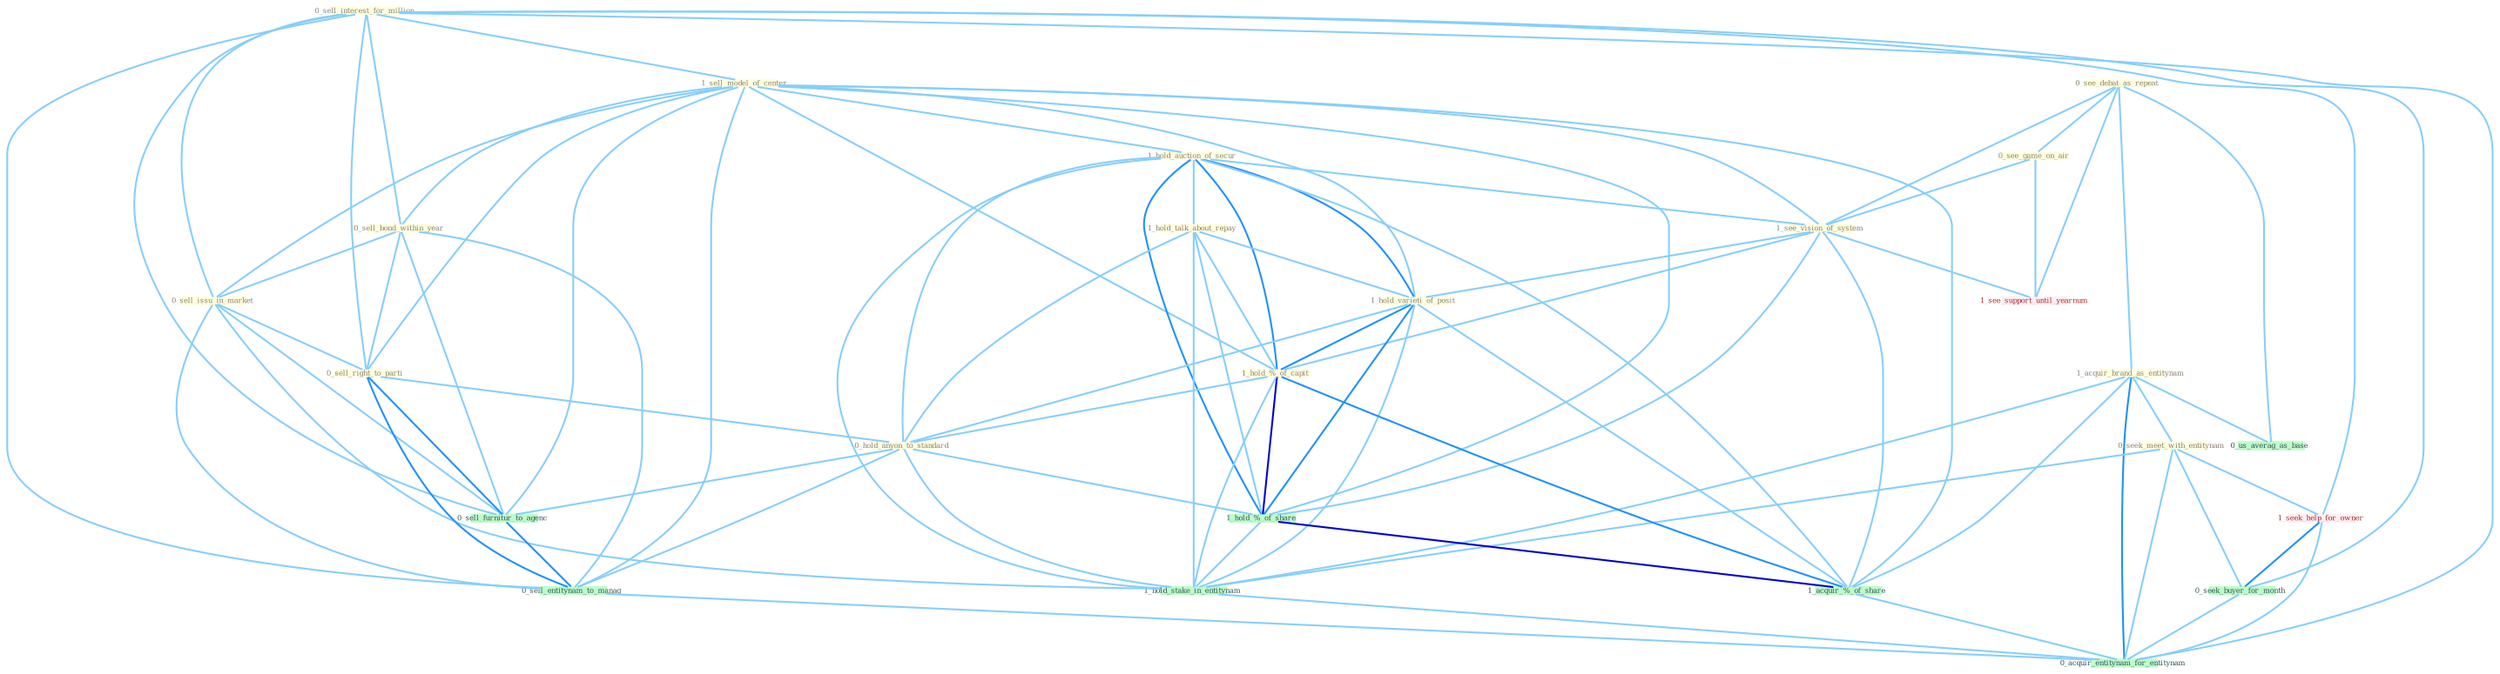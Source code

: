 Graph G{ 
    node
    [shape=polygon,style=filled,width=.5,height=.06,color="#BDFCC9",fixedsize=true,fontsize=4,
    fontcolor="#2f4f4f"];
    {node
    [color="#ffffe0", fontcolor="#8b7d6b"] "0_sell_interest_for_million " "1_sell_model_of_center " "0_sell_bond_within_year " "0_see_debat_as_repeat " "1_hold_auction_of_secur " "0_sell_issu_in_market " "0_see_game_on_air " "1_see_vision_of_system " "1_hold_talk_about_repay " "1_hold_varieti_of_posit " "1_acquir_brand_as_entitynam " "0_seek_meet_with_entitynam " "1_hold_%_of_capit " "0_sell_right_to_parti " "0_hold_anyon_to_standard "}
{node [color="#fff0f5", fontcolor="#b22222"] "1_seek_help_for_owner " "1_see_support_until_yearnum "}
edge [color="#B0E2FF"];

	"0_sell_interest_for_million " -- "1_sell_model_of_center " [w="1", color="#87cefa" ];
	"0_sell_interest_for_million " -- "0_sell_bond_within_year " [w="1", color="#87cefa" ];
	"0_sell_interest_for_million " -- "0_sell_issu_in_market " [w="1", color="#87cefa" ];
	"0_sell_interest_for_million " -- "0_sell_right_to_parti " [w="1", color="#87cefa" ];
	"0_sell_interest_for_million " -- "1_seek_help_for_owner " [w="1", color="#87cefa" ];
	"0_sell_interest_for_million " -- "0_seek_buyer_for_month " [w="1", color="#87cefa" ];
	"0_sell_interest_for_million " -- "0_sell_furnitur_to_agenc " [w="1", color="#87cefa" ];
	"0_sell_interest_for_million " -- "0_sell_entitynam_to_manag " [w="1", color="#87cefa" ];
	"0_sell_interest_for_million " -- "0_acquir_entitynam_for_entitynam " [w="1", color="#87cefa" ];
	"1_sell_model_of_center " -- "0_sell_bond_within_year " [w="1", color="#87cefa" ];
	"1_sell_model_of_center " -- "1_hold_auction_of_secur " [w="1", color="#87cefa" ];
	"1_sell_model_of_center " -- "0_sell_issu_in_market " [w="1", color="#87cefa" ];
	"1_sell_model_of_center " -- "1_see_vision_of_system " [w="1", color="#87cefa" ];
	"1_sell_model_of_center " -- "1_hold_varieti_of_posit " [w="1", color="#87cefa" ];
	"1_sell_model_of_center " -- "1_hold_%_of_capit " [w="1", color="#87cefa" ];
	"1_sell_model_of_center " -- "0_sell_right_to_parti " [w="1", color="#87cefa" ];
	"1_sell_model_of_center " -- "1_hold_%_of_share " [w="1", color="#87cefa" ];
	"1_sell_model_of_center " -- "1_acquir_%_of_share " [w="1", color="#87cefa" ];
	"1_sell_model_of_center " -- "0_sell_furnitur_to_agenc " [w="1", color="#87cefa" ];
	"1_sell_model_of_center " -- "0_sell_entitynam_to_manag " [w="1", color="#87cefa" ];
	"0_sell_bond_within_year " -- "0_sell_issu_in_market " [w="1", color="#87cefa" ];
	"0_sell_bond_within_year " -- "0_sell_right_to_parti " [w="1", color="#87cefa" ];
	"0_sell_bond_within_year " -- "0_sell_furnitur_to_agenc " [w="1", color="#87cefa" ];
	"0_sell_bond_within_year " -- "0_sell_entitynam_to_manag " [w="1", color="#87cefa" ];
	"0_see_debat_as_repeat " -- "0_see_game_on_air " [w="1", color="#87cefa" ];
	"0_see_debat_as_repeat " -- "1_see_vision_of_system " [w="1", color="#87cefa" ];
	"0_see_debat_as_repeat " -- "1_acquir_brand_as_entitynam " [w="1", color="#87cefa" ];
	"0_see_debat_as_repeat " -- "1_see_support_until_yearnum " [w="1", color="#87cefa" ];
	"0_see_debat_as_repeat " -- "0_us_averag_as_base " [w="1", color="#87cefa" ];
	"1_hold_auction_of_secur " -- "1_see_vision_of_system " [w="1", color="#87cefa" ];
	"1_hold_auction_of_secur " -- "1_hold_talk_about_repay " [w="1", color="#87cefa" ];
	"1_hold_auction_of_secur " -- "1_hold_varieti_of_posit " [w="2", color="#1e90ff" , len=0.8];
	"1_hold_auction_of_secur " -- "1_hold_%_of_capit " [w="2", color="#1e90ff" , len=0.8];
	"1_hold_auction_of_secur " -- "0_hold_anyon_to_standard " [w="1", color="#87cefa" ];
	"1_hold_auction_of_secur " -- "1_hold_%_of_share " [w="2", color="#1e90ff" , len=0.8];
	"1_hold_auction_of_secur " -- "1_hold_stake_in_entitynam " [w="1", color="#87cefa" ];
	"1_hold_auction_of_secur " -- "1_acquir_%_of_share " [w="1", color="#87cefa" ];
	"0_sell_issu_in_market " -- "0_sell_right_to_parti " [w="1", color="#87cefa" ];
	"0_sell_issu_in_market " -- "1_hold_stake_in_entitynam " [w="1", color="#87cefa" ];
	"0_sell_issu_in_market " -- "0_sell_furnitur_to_agenc " [w="1", color="#87cefa" ];
	"0_sell_issu_in_market " -- "0_sell_entitynam_to_manag " [w="1", color="#87cefa" ];
	"0_see_game_on_air " -- "1_see_vision_of_system " [w="1", color="#87cefa" ];
	"0_see_game_on_air " -- "1_see_support_until_yearnum " [w="1", color="#87cefa" ];
	"1_see_vision_of_system " -- "1_hold_varieti_of_posit " [w="1", color="#87cefa" ];
	"1_see_vision_of_system " -- "1_hold_%_of_capit " [w="1", color="#87cefa" ];
	"1_see_vision_of_system " -- "1_hold_%_of_share " [w="1", color="#87cefa" ];
	"1_see_vision_of_system " -- "1_acquir_%_of_share " [w="1", color="#87cefa" ];
	"1_see_vision_of_system " -- "1_see_support_until_yearnum " [w="1", color="#87cefa" ];
	"1_hold_talk_about_repay " -- "1_hold_varieti_of_posit " [w="1", color="#87cefa" ];
	"1_hold_talk_about_repay " -- "1_hold_%_of_capit " [w="1", color="#87cefa" ];
	"1_hold_talk_about_repay " -- "0_hold_anyon_to_standard " [w="1", color="#87cefa" ];
	"1_hold_talk_about_repay " -- "1_hold_%_of_share " [w="1", color="#87cefa" ];
	"1_hold_talk_about_repay " -- "1_hold_stake_in_entitynam " [w="1", color="#87cefa" ];
	"1_hold_varieti_of_posit " -- "1_hold_%_of_capit " [w="2", color="#1e90ff" , len=0.8];
	"1_hold_varieti_of_posit " -- "0_hold_anyon_to_standard " [w="1", color="#87cefa" ];
	"1_hold_varieti_of_posit " -- "1_hold_%_of_share " [w="2", color="#1e90ff" , len=0.8];
	"1_hold_varieti_of_posit " -- "1_hold_stake_in_entitynam " [w="1", color="#87cefa" ];
	"1_hold_varieti_of_posit " -- "1_acquir_%_of_share " [w="1", color="#87cefa" ];
	"1_acquir_brand_as_entitynam " -- "0_seek_meet_with_entitynam " [w="1", color="#87cefa" ];
	"1_acquir_brand_as_entitynam " -- "1_hold_stake_in_entitynam " [w="1", color="#87cefa" ];
	"1_acquir_brand_as_entitynam " -- "1_acquir_%_of_share " [w="1", color="#87cefa" ];
	"1_acquir_brand_as_entitynam " -- "0_us_averag_as_base " [w="1", color="#87cefa" ];
	"1_acquir_brand_as_entitynam " -- "0_acquir_entitynam_for_entitynam " [w="2", color="#1e90ff" , len=0.8];
	"0_seek_meet_with_entitynam " -- "1_hold_stake_in_entitynam " [w="1", color="#87cefa" ];
	"0_seek_meet_with_entitynam " -- "1_seek_help_for_owner " [w="1", color="#87cefa" ];
	"0_seek_meet_with_entitynam " -- "0_seek_buyer_for_month " [w="1", color="#87cefa" ];
	"0_seek_meet_with_entitynam " -- "0_acquir_entitynam_for_entitynam " [w="1", color="#87cefa" ];
	"1_hold_%_of_capit " -- "0_hold_anyon_to_standard " [w="1", color="#87cefa" ];
	"1_hold_%_of_capit " -- "1_hold_%_of_share " [w="3", color="#0000cd" , len=0.6];
	"1_hold_%_of_capit " -- "1_hold_stake_in_entitynam " [w="1", color="#87cefa" ];
	"1_hold_%_of_capit " -- "1_acquir_%_of_share " [w="2", color="#1e90ff" , len=0.8];
	"0_sell_right_to_parti " -- "0_hold_anyon_to_standard " [w="1", color="#87cefa" ];
	"0_sell_right_to_parti " -- "0_sell_furnitur_to_agenc " [w="2", color="#1e90ff" , len=0.8];
	"0_sell_right_to_parti " -- "0_sell_entitynam_to_manag " [w="2", color="#1e90ff" , len=0.8];
	"0_hold_anyon_to_standard " -- "1_hold_%_of_share " [w="1", color="#87cefa" ];
	"0_hold_anyon_to_standard " -- "1_hold_stake_in_entitynam " [w="1", color="#87cefa" ];
	"0_hold_anyon_to_standard " -- "0_sell_furnitur_to_agenc " [w="1", color="#87cefa" ];
	"0_hold_anyon_to_standard " -- "0_sell_entitynam_to_manag " [w="1", color="#87cefa" ];
	"1_hold_%_of_share " -- "1_hold_stake_in_entitynam " [w="1", color="#87cefa" ];
	"1_hold_%_of_share " -- "1_acquir_%_of_share " [w="3", color="#0000cd" , len=0.6];
	"1_hold_stake_in_entitynam " -- "0_acquir_entitynam_for_entitynam " [w="1", color="#87cefa" ];
	"1_seek_help_for_owner " -- "0_seek_buyer_for_month " [w="2", color="#1e90ff" , len=0.8];
	"1_seek_help_for_owner " -- "0_acquir_entitynam_for_entitynam " [w="1", color="#87cefa" ];
	"0_seek_buyer_for_month " -- "0_acquir_entitynam_for_entitynam " [w="1", color="#87cefa" ];
	"1_acquir_%_of_share " -- "0_acquir_entitynam_for_entitynam " [w="1", color="#87cefa" ];
	"0_sell_furnitur_to_agenc " -- "0_sell_entitynam_to_manag " [w="2", color="#1e90ff" , len=0.8];
	"0_sell_entitynam_to_manag " -- "0_acquir_entitynam_for_entitynam " [w="1", color="#87cefa" ];
}